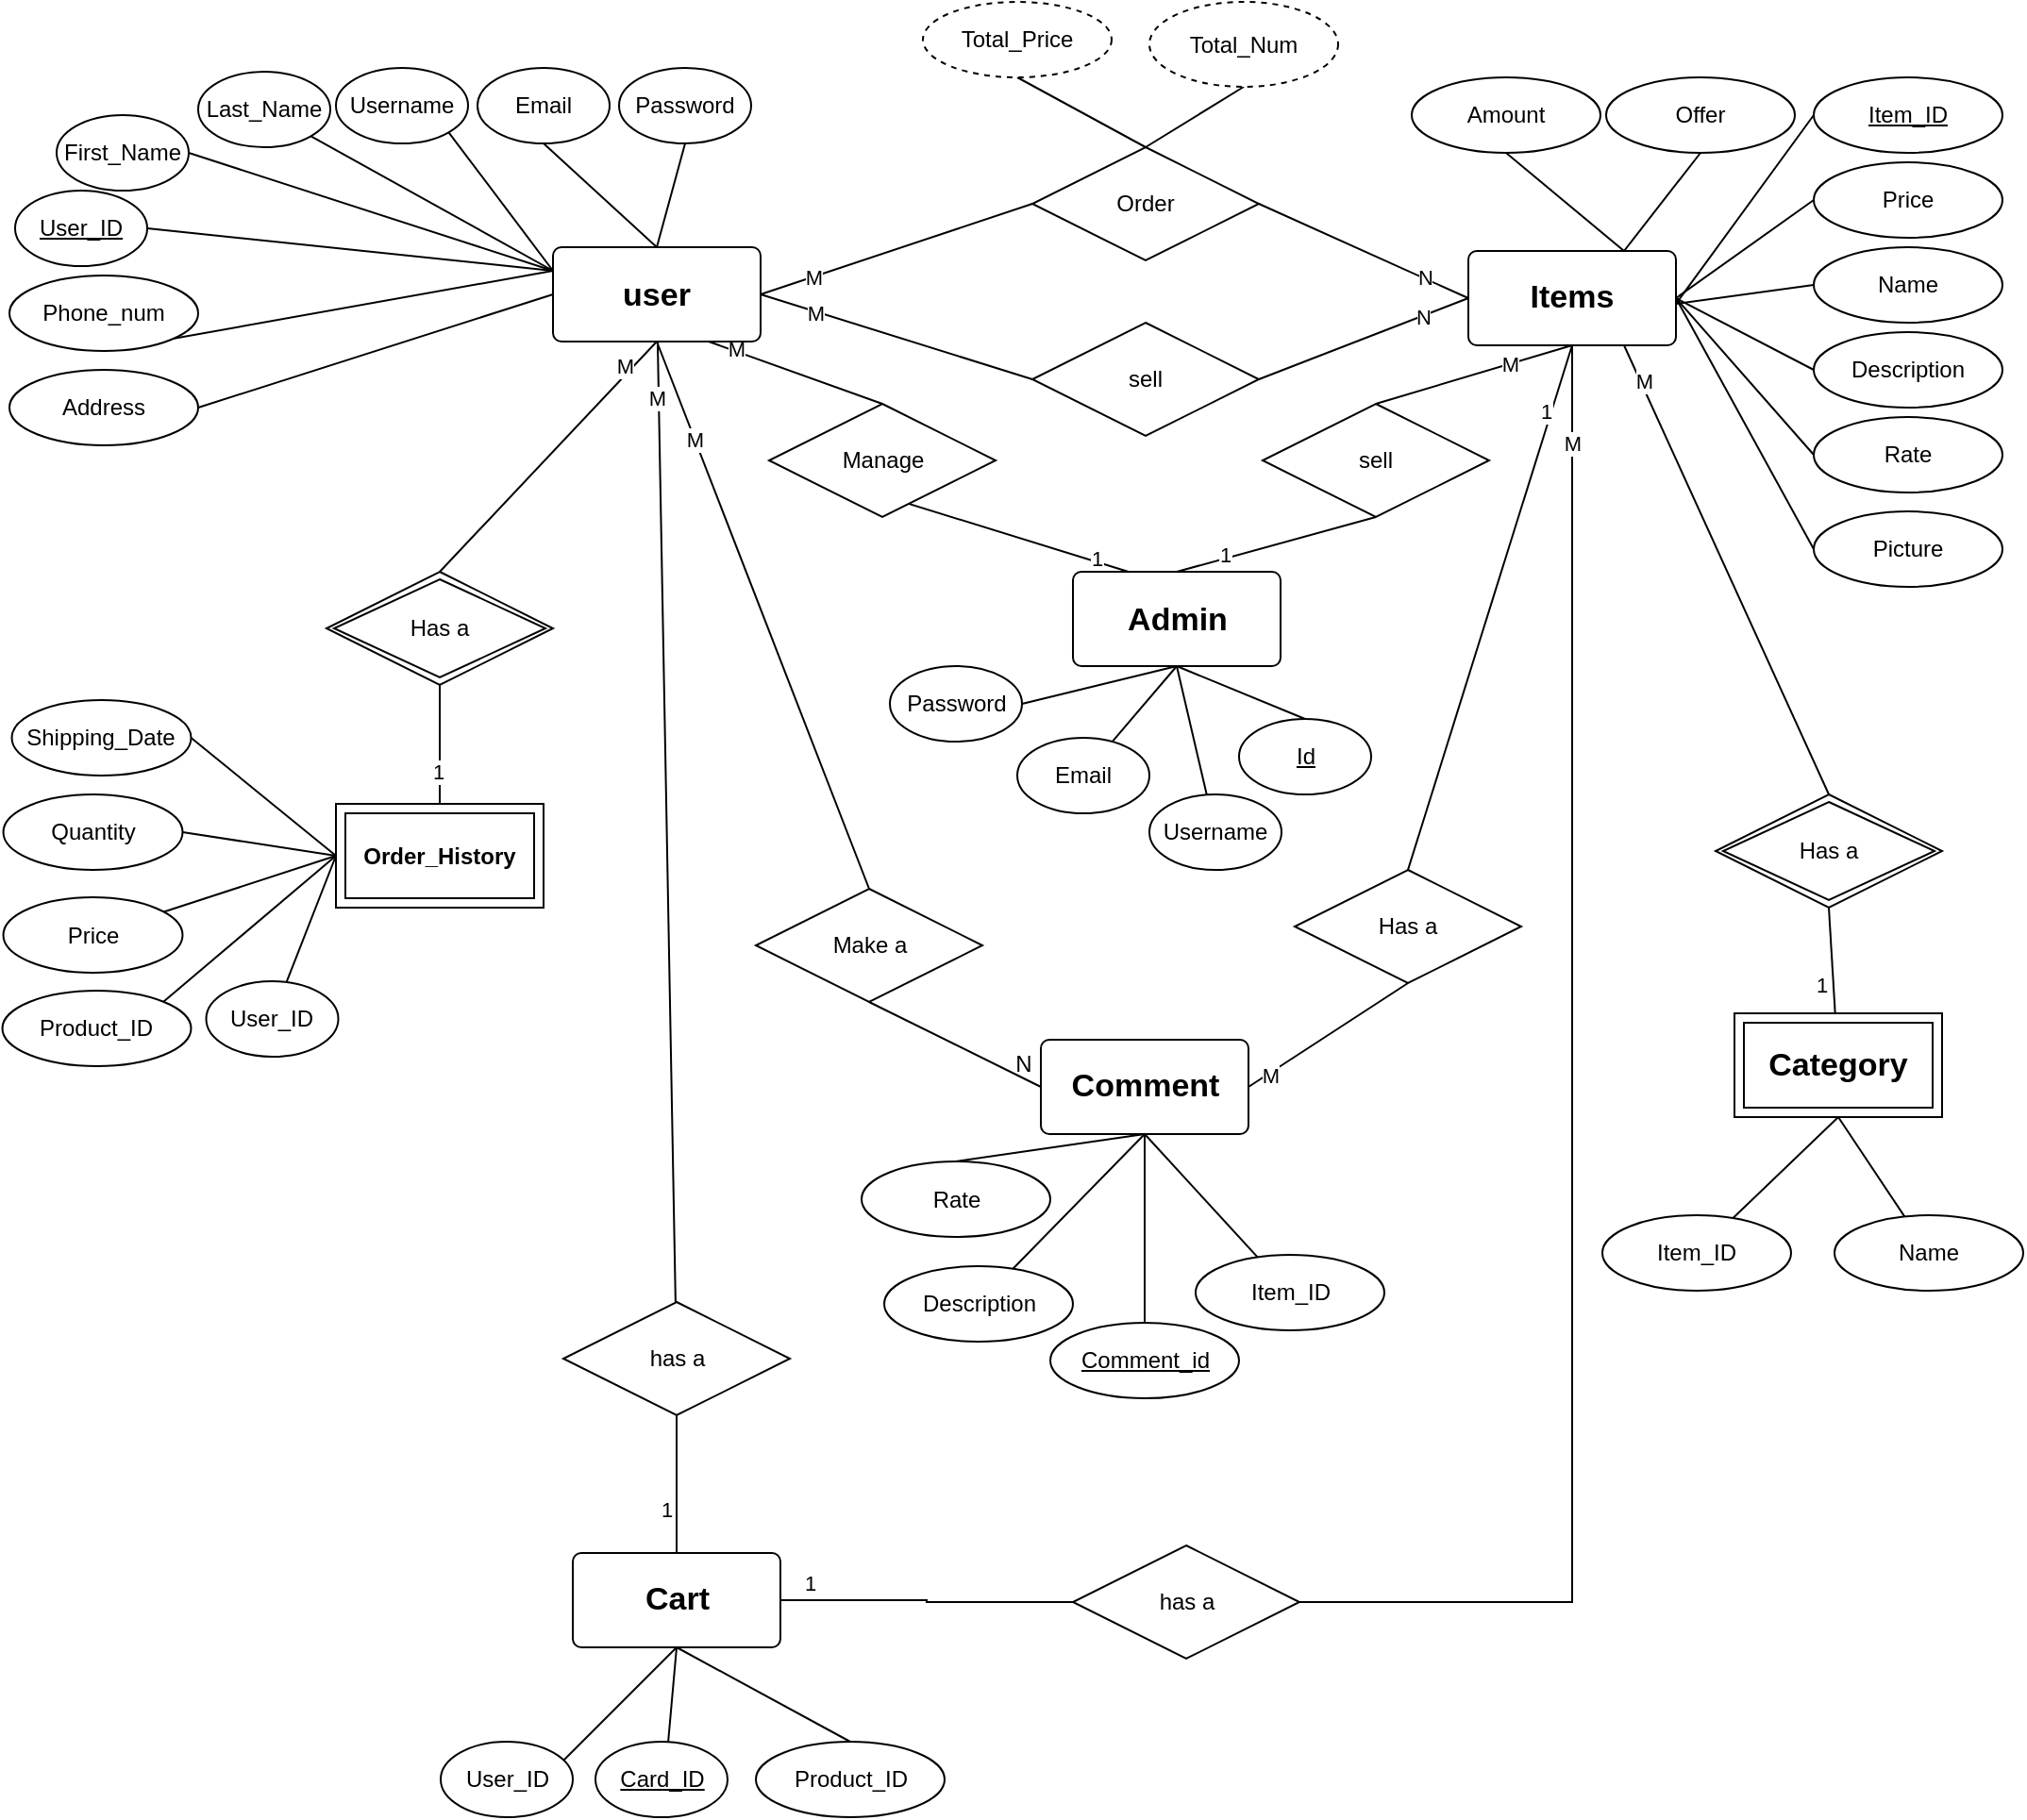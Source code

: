 <mxfile version="24.2.5" type="github">
  <diagram id="R2lEEEUBdFMjLlhIrx00" name="Page-1">
    <mxGraphModel dx="1591" dy="803" grid="1" gridSize="10" guides="1" tooltips="1" connect="1" arrows="1" fold="1" page="1" pageScale="1" pageWidth="1100" pageHeight="1100" math="0" shadow="0" extFonts="Permanent Marker^https://fonts.googleapis.com/css?family=Permanent+Marker">
      <root>
        <mxCell id="0" />
        <mxCell id="1" parent="0" />
        <mxCell id="x8ZEyGMmbt7tFjFz_5fG-46" value="Rate" style="ellipse;whiteSpace=wrap;html=1;align=center;" parent="1" vertex="1">
          <mxGeometry x="974" y="271" width="100" height="40" as="geometry" />
        </mxCell>
        <mxCell id="gXt64RuRlVnK6JQTjlX0-2" style="rounded=0;orthogonalLoop=1;jettySize=auto;html=1;exitX=0;exitY=0.5;exitDx=0;exitDy=0;entryX=1;entryY=0.5;entryDx=0;entryDy=0;endArrow=none;endFill=0;" parent="1" source="x8ZEyGMmbt7tFjFz_5fG-1" target="gXt64RuRlVnK6JQTjlX0-1" edge="1">
          <mxGeometry relative="1" as="geometry" />
        </mxCell>
        <mxCell id="gXt64RuRlVnK6JQTjlX0-3" style="rounded=0;orthogonalLoop=1;jettySize=auto;html=1;endArrow=none;endFill=0;" parent="1" source="x8ZEyGMmbt7tFjFz_5fG-1" target="haqXAU8X_8pByM_LPozM-32" edge="1">
          <mxGeometry relative="1" as="geometry" />
        </mxCell>
        <mxCell id="gXt64RuRlVnK6JQTjlX0-36" value="M" style="edgeLabel;html=1;align=center;verticalAlign=middle;resizable=0;points=[];" parent="gXt64RuRlVnK6JQTjlX0-3" vertex="1" connectable="0">
          <mxGeometry x="-0.894" relative="1" as="geometry">
            <mxPoint x="-1" y="3" as="offset" />
          </mxGeometry>
        </mxCell>
        <mxCell id="gXt64RuRlVnK6JQTjlX0-25" style="rounded=0;orthogonalLoop=1;jettySize=auto;html=1;exitX=0.5;exitY=1;exitDx=0;exitDy=0;entryX=0.5;entryY=0;entryDx=0;entryDy=0;endArrow=none;endFill=0;" parent="1" source="x8ZEyGMmbt7tFjFz_5fG-1" target="gXt64RuRlVnK6JQTjlX0-24" edge="1">
          <mxGeometry relative="1" as="geometry" />
        </mxCell>
        <mxCell id="gXt64RuRlVnK6JQTjlX0-33" value="M" style="edgeLabel;html=1;align=center;verticalAlign=middle;resizable=0;points=[];" parent="gXt64RuRlVnK6JQTjlX0-25" vertex="1" connectable="0">
          <mxGeometry x="-0.646" relative="1" as="geometry">
            <mxPoint as="offset" />
          </mxGeometry>
        </mxCell>
        <mxCell id="gXt64RuRlVnK6JQTjlX0-66" style="rounded=0;orthogonalLoop=1;jettySize=auto;html=1;exitX=0.5;exitY=1;exitDx=0;exitDy=0;endArrow=none;endFill=0;entryX=0.5;entryY=0;entryDx=0;entryDy=0;" parent="1" source="x8ZEyGMmbt7tFjFz_5fG-1" target="Ki7yifnEwKV7LB0Z3aAY-1" edge="1">
          <mxGeometry relative="1" as="geometry">
            <mxPoint x="250" y="330" as="targetPoint" />
          </mxGeometry>
        </mxCell>
        <mxCell id="gXt64RuRlVnK6JQTjlX0-68" value="M" style="edgeLabel;html=1;align=center;verticalAlign=middle;resizable=0;points=[];" parent="gXt64RuRlVnK6JQTjlX0-66" vertex="1" connectable="0">
          <mxGeometry x="-0.636" y="-1" relative="1" as="geometry">
            <mxPoint x="4" y="-9" as="offset" />
          </mxGeometry>
        </mxCell>
        <mxCell id="gXt64RuRlVnK6JQTjlX0-78" style="rounded=0;orthogonalLoop=1;jettySize=auto;html=1;exitX=0.75;exitY=1;exitDx=0;exitDy=0;entryX=0.5;entryY=0;entryDx=0;entryDy=0;endArrow=none;endFill=0;" parent="1" source="x8ZEyGMmbt7tFjFz_5fG-1" target="gXt64RuRlVnK6JQTjlX0-77" edge="1">
          <mxGeometry relative="1" as="geometry" />
        </mxCell>
        <mxCell id="gXt64RuRlVnK6JQTjlX0-90" value="M" style="edgeLabel;html=1;align=center;verticalAlign=middle;resizable=0;points=[];" parent="gXt64RuRlVnK6JQTjlX0-78" vertex="1" connectable="0">
          <mxGeometry x="-0.699" y="1" relative="1" as="geometry">
            <mxPoint as="offset" />
          </mxGeometry>
        </mxCell>
        <mxCell id="x8ZEyGMmbt7tFjFz_5fG-1" value="&lt;div style=&quot;font-size: 18px;&quot;&gt;&lt;font size=&quot;1&quot;&gt;&lt;b&gt;&lt;font style=&quot;font-size: 17px;&quot;&gt;user&lt;/font&gt;&lt;/b&gt;&lt;/font&gt;&lt;/div&gt;" style="rounded=1;arcSize=9;whiteSpace=wrap;html=1;align=center;" parent="1" vertex="1">
          <mxGeometry x="306" y="181" width="110" height="50" as="geometry" />
        </mxCell>
        <mxCell id="x8ZEyGMmbt7tFjFz_5fG-2" value="&lt;div&gt;First_Name&lt;/div&gt;" style="ellipse;whiteSpace=wrap;html=1;align=center;" parent="1" vertex="1">
          <mxGeometry x="43" y="111" width="70" height="40" as="geometry" />
        </mxCell>
        <mxCell id="x8ZEyGMmbt7tFjFz_5fG-13" style="edgeStyle=none;curved=1;rounded=0;orthogonalLoop=1;jettySize=auto;html=1;exitX=1;exitY=0.5;exitDx=0;exitDy=0;entryX=0;entryY=0.25;entryDx=0;entryDy=0;fontSize=12;startSize=8;endSize=8;endArrow=none;endFill=0;" parent="1" source="x8ZEyGMmbt7tFjFz_5fG-3" target="x8ZEyGMmbt7tFjFz_5fG-1" edge="1">
          <mxGeometry relative="1" as="geometry" />
        </mxCell>
        <mxCell id="x8ZEyGMmbt7tFjFz_5fG-3" value="&lt;div&gt;&lt;u&gt;User_ID&lt;/u&gt;&lt;/div&gt;" style="ellipse;whiteSpace=wrap;html=1;align=center;" parent="1" vertex="1">
          <mxGeometry x="21" y="151" width="70" height="40" as="geometry" />
        </mxCell>
        <mxCell id="x8ZEyGMmbt7tFjFz_5fG-16" style="edgeStyle=none;curved=1;rounded=0;orthogonalLoop=1;jettySize=auto;html=1;exitX=0.5;exitY=1;exitDx=0;exitDy=0;entryX=0;entryY=0.25;entryDx=0;entryDy=0;fontSize=12;startSize=8;endSize=8;endArrow=none;endFill=0;" parent="1" source="x8ZEyGMmbt7tFjFz_5fG-4" target="x8ZEyGMmbt7tFjFz_5fG-1" edge="1">
          <mxGeometry relative="1" as="geometry" />
        </mxCell>
        <mxCell id="x8ZEyGMmbt7tFjFz_5fG-4" value="&lt;div&gt;Phone_num&lt;/div&gt;" style="ellipse;whiteSpace=wrap;html=1;align=center;" parent="1" vertex="1">
          <mxGeometry x="18" y="196" width="100" height="40" as="geometry" />
        </mxCell>
        <mxCell id="x8ZEyGMmbt7tFjFz_5fG-11" style="edgeStyle=none;curved=1;rounded=0;orthogonalLoop=1;jettySize=auto;html=1;exitX=1;exitY=1;exitDx=0;exitDy=0;entryX=0;entryY=0.25;entryDx=0;entryDy=0;fontSize=12;startSize=8;endSize=8;endArrow=none;endFill=0;" parent="1" source="x8ZEyGMmbt7tFjFz_5fG-5" target="x8ZEyGMmbt7tFjFz_5fG-1" edge="1">
          <mxGeometry relative="1" as="geometry" />
        </mxCell>
        <mxCell id="x8ZEyGMmbt7tFjFz_5fG-5" value="&lt;div&gt;Last_Name&lt;/div&gt;" style="ellipse;whiteSpace=wrap;html=1;align=center;" parent="1" vertex="1">
          <mxGeometry x="118" y="88" width="70" height="40" as="geometry" />
        </mxCell>
        <mxCell id="x8ZEyGMmbt7tFjFz_5fG-12" style="edgeStyle=none;curved=1;rounded=0;orthogonalLoop=1;jettySize=auto;html=1;exitX=1;exitY=1;exitDx=0;exitDy=0;entryX=0;entryY=0.25;entryDx=0;entryDy=0;fontSize=12;startSize=8;endSize=8;endArrow=none;endFill=0;" parent="1" source="x8ZEyGMmbt7tFjFz_5fG-6" target="x8ZEyGMmbt7tFjFz_5fG-1" edge="1">
          <mxGeometry relative="1" as="geometry" />
        </mxCell>
        <mxCell id="x8ZEyGMmbt7tFjFz_5fG-6" value="&lt;div&gt;Username&lt;/div&gt;" style="ellipse;whiteSpace=wrap;html=1;align=center;" parent="1" vertex="1">
          <mxGeometry x="191" y="86" width="70" height="40" as="geometry" />
        </mxCell>
        <mxCell id="x8ZEyGMmbt7tFjFz_5fG-15" style="edgeStyle=none;curved=1;rounded=0;orthogonalLoop=1;jettySize=auto;html=1;exitX=0.5;exitY=1;exitDx=0;exitDy=0;entryX=0.5;entryY=0;entryDx=0;entryDy=0;fontSize=12;startSize=8;endSize=8;endArrow=none;endFill=0;" parent="1" source="x8ZEyGMmbt7tFjFz_5fG-7" target="x8ZEyGMmbt7tFjFz_5fG-1" edge="1">
          <mxGeometry relative="1" as="geometry" />
        </mxCell>
        <mxCell id="x8ZEyGMmbt7tFjFz_5fG-7" value="Password" style="ellipse;whiteSpace=wrap;html=1;align=center;" parent="1" vertex="1">
          <mxGeometry x="341" y="86" width="70" height="40" as="geometry" />
        </mxCell>
        <mxCell id="x8ZEyGMmbt7tFjFz_5fG-14" style="edgeStyle=none;curved=1;rounded=0;orthogonalLoop=1;jettySize=auto;html=1;exitX=0.5;exitY=1;exitDx=0;exitDy=0;entryX=0.5;entryY=0;entryDx=0;entryDy=0;fontSize=12;startSize=8;endSize=8;endArrow=none;endFill=0;" parent="1" source="x8ZEyGMmbt7tFjFz_5fG-8" target="x8ZEyGMmbt7tFjFz_5fG-1" edge="1">
          <mxGeometry relative="1" as="geometry" />
        </mxCell>
        <mxCell id="x8ZEyGMmbt7tFjFz_5fG-8" value="&lt;div&gt;Email&lt;/div&gt;" style="ellipse;whiteSpace=wrap;html=1;align=center;" parent="1" vertex="1">
          <mxGeometry x="266" y="86" width="70" height="40" as="geometry" />
        </mxCell>
        <mxCell id="x8ZEyGMmbt7tFjFz_5fG-10" style="edgeStyle=none;curved=1;rounded=0;orthogonalLoop=1;jettySize=auto;html=1;exitX=1;exitY=0.5;exitDx=0;exitDy=0;entryX=0;entryY=0.25;entryDx=0;entryDy=0;fontSize=12;startSize=8;endSize=8;endArrow=none;endFill=0;" parent="1" source="x8ZEyGMmbt7tFjFz_5fG-2" target="x8ZEyGMmbt7tFjFz_5fG-1" edge="1">
          <mxGeometry relative="1" as="geometry" />
        </mxCell>
        <mxCell id="gXt64RuRlVnK6JQTjlX0-27" style="rounded=0;orthogonalLoop=1;jettySize=auto;html=1;exitX=0.5;exitY=1;exitDx=0;exitDy=0;entryX=0.5;entryY=0;entryDx=0;entryDy=0;endArrow=none;endFill=0;" parent="1" source="x8ZEyGMmbt7tFjFz_5fG-19" target="gXt64RuRlVnK6JQTjlX0-23" edge="1">
          <mxGeometry relative="1" as="geometry" />
        </mxCell>
        <mxCell id="gXt64RuRlVnK6JQTjlX0-32" value="1" style="edgeLabel;html=1;align=center;verticalAlign=middle;resizable=0;points=[];" parent="gXt64RuRlVnK6JQTjlX0-27" vertex="1" connectable="0">
          <mxGeometry x="-0.791" y="1" relative="1" as="geometry">
            <mxPoint x="-6" y="5" as="offset" />
          </mxGeometry>
        </mxCell>
        <mxCell id="gXt64RuRlVnK6JQTjlX0-55" style="edgeStyle=orthogonalEdgeStyle;rounded=0;orthogonalLoop=1;jettySize=auto;html=1;exitX=0.5;exitY=1;exitDx=0;exitDy=0;entryX=1;entryY=0.5;entryDx=0;entryDy=0;endArrow=none;endFill=0;" parent="1" source="x8ZEyGMmbt7tFjFz_5fG-19" edge="1">
          <mxGeometry relative="1" as="geometry">
            <mxPoint x="812" y="233" as="sourcePoint" />
            <mxPoint x="686.5" y="899.0" as="targetPoint" />
            <Array as="points">
              <mxPoint x="846" y="899" />
            </Array>
          </mxGeometry>
        </mxCell>
        <mxCell id="gXt64RuRlVnK6JQTjlX0-57" value="M" style="edgeLabel;html=1;align=center;verticalAlign=middle;resizable=0;points=[];" parent="gXt64RuRlVnK6JQTjlX0-55" vertex="1" connectable="0">
          <mxGeometry x="-0.783" relative="1" as="geometry">
            <mxPoint y="-38" as="offset" />
          </mxGeometry>
        </mxCell>
        <mxCell id="gXt64RuRlVnK6JQTjlX0-99" style="rounded=0;orthogonalLoop=1;jettySize=auto;html=1;exitX=0.5;exitY=1;exitDx=0;exitDy=0;entryX=0.5;entryY=0;entryDx=0;entryDy=0;endArrow=none;endFill=0;" parent="1" source="x8ZEyGMmbt7tFjFz_5fG-19" target="gXt64RuRlVnK6JQTjlX0-98" edge="1">
          <mxGeometry relative="1" as="geometry" />
        </mxCell>
        <mxCell id="gXt64RuRlVnK6JQTjlX0-101" value="M" style="edgeLabel;html=1;align=center;verticalAlign=middle;resizable=0;points=[];" parent="gXt64RuRlVnK6JQTjlX0-99" vertex="1" connectable="0">
          <mxGeometry x="-0.662" y="-1" relative="1" as="geometry">
            <mxPoint x="-15" y="5" as="offset" />
          </mxGeometry>
        </mxCell>
        <mxCell id="gXt64RuRlVnK6JQTjlX0-104" style="rounded=0;orthogonalLoop=1;jettySize=auto;html=1;exitX=0.75;exitY=1;exitDx=0;exitDy=0;endArrow=none;endFill=0;entryX=0.5;entryY=0;entryDx=0;entryDy=0;" parent="1" source="x8ZEyGMmbt7tFjFz_5fG-19" target="gXt64RuRlVnK6JQTjlX0-59" edge="1">
          <mxGeometry relative="1" as="geometry" />
        </mxCell>
        <mxCell id="gXt64RuRlVnK6JQTjlX0-107" value="M" style="edgeLabel;html=1;align=center;verticalAlign=middle;resizable=0;points=[];" parent="gXt64RuRlVnK6JQTjlX0-104" vertex="1" connectable="0">
          <mxGeometry x="-0.839" y="-2" relative="1" as="geometry">
            <mxPoint x="3" y="-1" as="offset" />
          </mxGeometry>
        </mxCell>
        <mxCell id="x8ZEyGMmbt7tFjFz_5fG-19" value="&lt;font style=&quot;font-size: 17px;&quot;&gt;&lt;b&gt;Items&lt;/b&gt;&lt;/font&gt;" style="rounded=1;arcSize=9;whiteSpace=wrap;html=1;align=center;" parent="1" vertex="1">
          <mxGeometry x="791" y="183" width="110" height="50" as="geometry" />
        </mxCell>
        <mxCell id="x8ZEyGMmbt7tFjFz_5fG-20" value="&lt;div&gt;&lt;font style=&quot;font-size: 17px;&quot;&gt;&lt;b&gt;Cart&lt;/b&gt;&lt;/font&gt;&lt;/div&gt;" style="rounded=1;arcSize=9;whiteSpace=wrap;html=1;align=center;" parent="1" vertex="1">
          <mxGeometry x="316.5" y="873" width="110" height="50" as="geometry" />
        </mxCell>
        <mxCell id="x8ZEyGMmbt7tFjFz_5fG-28" style="edgeStyle=none;curved=1;rounded=0;orthogonalLoop=1;jettySize=auto;html=1;exitX=0.5;exitY=1;exitDx=0;exitDy=0;entryX=0.5;entryY=1;entryDx=0;entryDy=0;fontSize=12;startSize=8;endSize=8;endArrow=none;endFill=0;" parent="1" source="x8ZEyGMmbt7tFjFz_5fG-21" target="x8ZEyGMmbt7tFjFz_5fG-20" edge="1">
          <mxGeometry relative="1" as="geometry" />
        </mxCell>
        <mxCell id="x8ZEyGMmbt7tFjFz_5fG-21" value="&lt;div&gt;User_ID&lt;/div&gt;" style="ellipse;whiteSpace=wrap;html=1;align=center;" parent="1" vertex="1">
          <mxGeometry x="246.5" y="973" width="70" height="40" as="geometry" />
        </mxCell>
        <mxCell id="x8ZEyGMmbt7tFjFz_5fG-29" style="edgeStyle=none;curved=1;rounded=0;orthogonalLoop=1;jettySize=auto;html=1;exitX=0.5;exitY=1;exitDx=0;exitDy=0;entryX=0.5;entryY=1;entryDx=0;entryDy=0;fontSize=12;startSize=8;endSize=8;endArrow=none;endFill=0;" parent="1" source="x8ZEyGMmbt7tFjFz_5fG-22" target="x8ZEyGMmbt7tFjFz_5fG-20" edge="1">
          <mxGeometry relative="1" as="geometry" />
        </mxCell>
        <mxCell id="x8ZEyGMmbt7tFjFz_5fG-22" value="&lt;div&gt;&lt;u&gt;Card_ID&lt;/u&gt;&lt;/div&gt;" style="ellipse;whiteSpace=wrap;html=1;align=center;" parent="1" vertex="1">
          <mxGeometry x="328.5" y="973" width="70" height="40" as="geometry" />
        </mxCell>
        <mxCell id="x8ZEyGMmbt7tFjFz_5fG-30" style="edgeStyle=none;curved=1;rounded=0;orthogonalLoop=1;jettySize=auto;html=1;exitX=0.5;exitY=0;exitDx=0;exitDy=0;entryX=0.5;entryY=1;entryDx=0;entryDy=0;fontSize=12;startSize=8;endSize=8;endArrow=none;endFill=0;" parent="1" source="x8ZEyGMmbt7tFjFz_5fG-27" target="x8ZEyGMmbt7tFjFz_5fG-20" edge="1">
          <mxGeometry relative="1" as="geometry" />
        </mxCell>
        <mxCell id="x8ZEyGMmbt7tFjFz_5fG-27" value="&lt;div&gt;Product_ID&lt;/div&gt;" style="ellipse;whiteSpace=wrap;html=1;align=center;" parent="1" vertex="1">
          <mxGeometry x="413.5" y="973" width="100" height="40" as="geometry" />
        </mxCell>
        <mxCell id="9xolPM95A9rNDPjECbFm-1" value="" style="rounded=0;orthogonalLoop=1;jettySize=auto;html=1;endArrow=none;endFill=0;exitX=0.5;exitY=1;exitDx=0;exitDy=0;" parent="1" source="x8ZEyGMmbt7tFjFz_5fG-31" target="haqXAU8X_8pByM_LPozM-2" edge="1">
          <mxGeometry relative="1" as="geometry" />
        </mxCell>
        <mxCell id="gXt64RuRlVnK6JQTjlX0-62" style="rounded=0;orthogonalLoop=1;jettySize=auto;html=1;exitX=0.5;exitY=1;exitDx=0;exitDy=0;endArrow=none;endFill=0;" parent="1" source="x8ZEyGMmbt7tFjFz_5fG-31" target="gXt64RuRlVnK6JQTjlX0-61" edge="1">
          <mxGeometry relative="1" as="geometry" />
        </mxCell>
        <mxCell id="x8ZEyGMmbt7tFjFz_5fG-31" value="&lt;font style=&quot;font-size: 17px;&quot;&gt;&lt;b&gt;Category&lt;/b&gt;&lt;/font&gt;" style="shape=ext;margin=3;double=1;whiteSpace=wrap;html=1;align=center;" parent="1" vertex="1">
          <mxGeometry x="932" y="587" width="110" height="55" as="geometry" />
        </mxCell>
        <mxCell id="x8ZEyGMmbt7tFjFz_5fG-32" value="&lt;div&gt;&lt;u&gt;Item_ID&lt;/u&gt;&lt;/div&gt;" style="ellipse;whiteSpace=wrap;html=1;align=center;" parent="1" vertex="1">
          <mxGeometry x="974" y="91" width="100" height="40" as="geometry" />
        </mxCell>
        <mxCell id="x8ZEyGMmbt7tFjFz_5fG-33" value="&lt;div&gt;Price&lt;/div&gt;" style="ellipse;whiteSpace=wrap;html=1;align=center;" parent="1" vertex="1">
          <mxGeometry x="974" y="136" width="100" height="40" as="geometry" />
        </mxCell>
        <mxCell id="x8ZEyGMmbt7tFjFz_5fG-40" style="rounded=0;orthogonalLoop=1;jettySize=auto;html=1;exitX=0.5;exitY=1;exitDx=0;exitDy=0;entryX=0.75;entryY=0;entryDx=0;entryDy=0;endArrow=none;endFill=0;" parent="1" source="x8ZEyGMmbt7tFjFz_5fG-36" target="x8ZEyGMmbt7tFjFz_5fG-19" edge="1">
          <mxGeometry relative="1" as="geometry" />
        </mxCell>
        <mxCell id="x8ZEyGMmbt7tFjFz_5fG-36" value="&lt;div&gt;Amount&lt;/div&gt;" style="ellipse;whiteSpace=wrap;html=1;align=center;" parent="1" vertex="1">
          <mxGeometry x="761" y="91" width="100" height="40" as="geometry" />
        </mxCell>
        <mxCell id="x8ZEyGMmbt7tFjFz_5fG-38" style="rounded=0;orthogonalLoop=1;jettySize=auto;html=1;exitX=0.5;exitY=1;exitDx=0;exitDy=0;entryX=0.75;entryY=0;entryDx=0;entryDy=0;endArrow=none;endFill=0;" parent="1" source="x8ZEyGMmbt7tFjFz_5fG-37" target="x8ZEyGMmbt7tFjFz_5fG-19" edge="1">
          <mxGeometry relative="1" as="geometry" />
        </mxCell>
        <mxCell id="x8ZEyGMmbt7tFjFz_5fG-37" value="Offer" style="ellipse;whiteSpace=wrap;html=1;align=center;" parent="1" vertex="1">
          <mxGeometry x="864" y="91" width="100" height="40" as="geometry" />
        </mxCell>
        <mxCell id="x8ZEyGMmbt7tFjFz_5fG-41" style="rounded=0;orthogonalLoop=1;jettySize=auto;html=1;exitX=0;exitY=0.5;exitDx=0;exitDy=0;entryX=1;entryY=0.5;entryDx=0;entryDy=0;endArrow=none;endFill=0;" parent="1" source="x8ZEyGMmbt7tFjFz_5fG-47" target="x8ZEyGMmbt7tFjFz_5fG-19" edge="1">
          <mxGeometry relative="1" as="geometry">
            <mxPoint x="1009.355" y="265.142" as="sourcePoint" />
            <mxPoint x="1064" y="283.5" as="targetPoint" />
          </mxGeometry>
        </mxCell>
        <mxCell id="x8ZEyGMmbt7tFjFz_5fG-42" style="rounded=0;orthogonalLoop=1;jettySize=auto;html=1;endArrow=none;endFill=0;exitX=0;exitY=0.5;exitDx=0;exitDy=0;" parent="1" source="x8ZEyGMmbt7tFjFz_5fG-32" edge="1">
          <mxGeometry relative="1" as="geometry">
            <mxPoint x="932.5" y="311" as="sourcePoint" />
            <mxPoint x="901" y="211" as="targetPoint" />
          </mxGeometry>
        </mxCell>
        <mxCell id="x8ZEyGMmbt7tFjFz_5fG-43" value="Name" style="ellipse;whiteSpace=wrap;html=1;align=center;" parent="1" vertex="1">
          <mxGeometry x="974" y="181" width="100" height="40" as="geometry" />
        </mxCell>
        <mxCell id="x8ZEyGMmbt7tFjFz_5fG-45" style="rounded=0;orthogonalLoop=1;jettySize=auto;html=1;exitX=0;exitY=0.5;exitDx=0;exitDy=0;endArrow=none;endFill=0;" parent="1" source="x8ZEyGMmbt7tFjFz_5fG-43" edge="1">
          <mxGeometry relative="1" as="geometry">
            <mxPoint x="1034" y="361" as="sourcePoint" />
            <mxPoint x="901" y="211" as="targetPoint" />
          </mxGeometry>
        </mxCell>
        <mxCell id="x8ZEyGMmbt7tFjFz_5fG-47" value="&lt;div&gt;Description&lt;/div&gt;" style="ellipse;whiteSpace=wrap;html=1;align=center;" parent="1" vertex="1">
          <mxGeometry x="974" y="226" width="100" height="40" as="geometry" />
        </mxCell>
        <mxCell id="x8ZEyGMmbt7tFjFz_5fG-50" style="rounded=0;orthogonalLoop=1;jettySize=auto;html=1;entryX=1;entryY=0.5;entryDx=0;entryDy=0;endArrow=none;endFill=0;exitX=0;exitY=0.5;exitDx=0;exitDy=0;" parent="1" source="x8ZEyGMmbt7tFjFz_5fG-33" target="x8ZEyGMmbt7tFjFz_5fG-19" edge="1">
          <mxGeometry relative="1" as="geometry">
            <mxPoint x="1074" y="413.5" as="sourcePoint" />
            <mxPoint x="1091.5" y="321" as="targetPoint" />
          </mxGeometry>
        </mxCell>
        <mxCell id="x8ZEyGMmbt7tFjFz_5fG-51" style="rounded=0;orthogonalLoop=1;jettySize=auto;html=1;exitX=0;exitY=0.5;exitDx=0;exitDy=0;entryX=1;entryY=0.5;entryDx=0;entryDy=0;endArrow=none;endFill=0;" parent="1" source="x8ZEyGMmbt7tFjFz_5fG-46" target="x8ZEyGMmbt7tFjFz_5fG-19" edge="1">
          <mxGeometry relative="1" as="geometry">
            <mxPoint x="1034" y="374" as="sourcePoint" />
            <mxPoint x="1064" y="321" as="targetPoint" />
          </mxGeometry>
        </mxCell>
        <mxCell id="haqXAU8X_8pByM_LPozM-2" value="Name" style="ellipse;whiteSpace=wrap;html=1;align=center;" parent="1" vertex="1">
          <mxGeometry x="985" y="694" width="100" height="40" as="geometry" />
        </mxCell>
        <mxCell id="haqXAU8X_8pByM_LPozM-5" style="rounded=0;orthogonalLoop=1;jettySize=auto;html=1;endArrow=none;endFill=0;entryX=0;entryY=0.5;entryDx=0;entryDy=0;exitX=1;exitY=0.5;exitDx=0;exitDy=0;" parent="1" source="haqXAU8X_8pByM_LPozM-15" target="x8ZEyGMmbt7tFjFz_5fG-19" edge="1">
          <mxGeometry relative="1" as="geometry">
            <mxPoint x="657" y="160" as="sourcePoint" />
          </mxGeometry>
        </mxCell>
        <mxCell id="haqXAU8X_8pByM_LPozM-20" value="N" style="edgeLabel;html=1;align=center;verticalAlign=middle;resizable=0;points=[];" parent="haqXAU8X_8pByM_LPozM-5" vertex="1" connectable="0">
          <mxGeometry x="0.698" y="2" relative="1" as="geometry">
            <mxPoint x="-7" y="-2" as="offset" />
          </mxGeometry>
        </mxCell>
        <mxCell id="haqXAU8X_8pByM_LPozM-6" style="rounded=0;orthogonalLoop=1;jettySize=auto;html=1;entryX=1;entryY=0.5;entryDx=0;entryDy=0;endArrow=none;endFill=0;exitX=0;exitY=0.5;exitDx=0;exitDy=0;" parent="1" source="haqXAU8X_8pByM_LPozM-15" target="x8ZEyGMmbt7tFjFz_5fG-1" edge="1">
          <mxGeometry relative="1" as="geometry">
            <mxPoint x="472" y="186" as="sourcePoint" />
          </mxGeometry>
        </mxCell>
        <mxCell id="haqXAU8X_8pByM_LPozM-22" value="M" style="edgeLabel;html=1;align=center;verticalAlign=middle;resizable=0;points=[];" parent="haqXAU8X_8pByM_LPozM-6" vertex="1" connectable="0">
          <mxGeometry x="0.622" relative="1" as="geometry">
            <mxPoint as="offset" />
          </mxGeometry>
        </mxCell>
        <mxCell id="haqXAU8X_8pByM_LPozM-12" style="edgeStyle=none;rounded=0;orthogonalLoop=1;jettySize=auto;html=1;entryX=0;entryY=0.5;entryDx=0;entryDy=0;endArrow=none;endFill=0;exitX=1;exitY=0.5;exitDx=0;exitDy=0;" parent="1" source="haqXAU8X_8pByM_LPozM-17" target="x8ZEyGMmbt7tFjFz_5fG-19" edge="1">
          <mxGeometry relative="1" as="geometry">
            <mxPoint x="657" y="255" as="sourcePoint" />
          </mxGeometry>
        </mxCell>
        <mxCell id="haqXAU8X_8pByM_LPozM-23" value="N" style="edgeLabel;html=1;align=center;verticalAlign=middle;resizable=0;points=[];" parent="haqXAU8X_8pByM_LPozM-12" vertex="1" connectable="0">
          <mxGeometry x="0.558" relative="1" as="geometry">
            <mxPoint as="offset" />
          </mxGeometry>
        </mxCell>
        <mxCell id="haqXAU8X_8pByM_LPozM-13" style="edgeStyle=none;rounded=0;orthogonalLoop=1;jettySize=auto;html=1;entryX=1;entryY=0.5;entryDx=0;entryDy=0;endArrow=none;endFill=0;exitX=0;exitY=0.5;exitDx=0;exitDy=0;" parent="1" source="haqXAU8X_8pByM_LPozM-17" target="x8ZEyGMmbt7tFjFz_5fG-1" edge="1">
          <mxGeometry relative="1" as="geometry">
            <mxPoint x="577" y="255" as="sourcePoint" />
          </mxGeometry>
        </mxCell>
        <mxCell id="haqXAU8X_8pByM_LPozM-24" value="M" style="edgeLabel;html=1;align=center;verticalAlign=middle;resizable=0;points=[];" parent="haqXAU8X_8pByM_LPozM-13" vertex="1" connectable="0">
          <mxGeometry x="0.61" y="-3" relative="1" as="geometry">
            <mxPoint y="4" as="offset" />
          </mxGeometry>
        </mxCell>
        <mxCell id="haqXAU8X_8pByM_LPozM-11" style="edgeStyle=none;rounded=0;orthogonalLoop=1;jettySize=auto;html=1;exitX=0;exitY=0.5;exitDx=0;exitDy=0;entryX=1;entryY=0.5;entryDx=0;entryDy=0;endArrow=none;endFill=0;" parent="1" source="haqXAU8X_8pByM_LPozM-10" target="x8ZEyGMmbt7tFjFz_5fG-19" edge="1">
          <mxGeometry relative="1" as="geometry" />
        </mxCell>
        <mxCell id="haqXAU8X_8pByM_LPozM-10" value="Picture" style="ellipse;whiteSpace=wrap;html=1;align=center;" parent="1" vertex="1">
          <mxGeometry x="974" y="321" width="100" height="40" as="geometry" />
        </mxCell>
        <mxCell id="haqXAU8X_8pByM_LPozM-15" value="Order" style="shape=rhombus;perimeter=rhombusPerimeter;whiteSpace=wrap;html=1;align=center;" parent="1" vertex="1">
          <mxGeometry x="560" y="128" width="120" height="60" as="geometry" />
        </mxCell>
        <mxCell id="haqXAU8X_8pByM_LPozM-17" value="sell" style="shape=rhombus;perimeter=rhombusPerimeter;whiteSpace=wrap;html=1;align=center;" parent="1" vertex="1">
          <mxGeometry x="560" y="221" width="120" height="60" as="geometry" />
        </mxCell>
        <mxCell id="haqXAU8X_8pByM_LPozM-28" style="edgeStyle=none;rounded=0;orthogonalLoop=1;jettySize=auto;html=1;exitX=0.5;exitY=1;exitDx=0;exitDy=0;entryX=0.5;entryY=0;entryDx=0;entryDy=0;endArrow=none;endFill=0;" parent="1" source="haqXAU8X_8pByM_LPozM-26" target="haqXAU8X_8pByM_LPozM-15" edge="1">
          <mxGeometry relative="1" as="geometry" />
        </mxCell>
        <mxCell id="haqXAU8X_8pByM_LPozM-26" value="Total_Num" style="ellipse;whiteSpace=wrap;html=1;align=center;dashed=1;" parent="1" vertex="1">
          <mxGeometry x="622" y="51" width="100" height="45" as="geometry" />
        </mxCell>
        <mxCell id="haqXAU8X_8pByM_LPozM-29" style="edgeStyle=none;rounded=0;orthogonalLoop=1;jettySize=auto;html=1;exitX=0.5;exitY=1;exitDx=0;exitDy=0;entryX=0.5;entryY=0;entryDx=0;entryDy=0;endArrow=none;endFill=0;" parent="1" source="haqXAU8X_8pByM_LPozM-27" target="haqXAU8X_8pByM_LPozM-15" edge="1">
          <mxGeometry relative="1" as="geometry" />
        </mxCell>
        <mxCell id="haqXAU8X_8pByM_LPozM-27" value="Total_Price" style="ellipse;whiteSpace=wrap;html=1;align=center;dashed=1;" parent="1" vertex="1">
          <mxGeometry x="502" y="51" width="100" height="40" as="geometry" />
        </mxCell>
        <mxCell id="gXt64RuRlVnK6JQTjlX0-4" style="rounded=0;orthogonalLoop=1;jettySize=auto;html=1;exitX=0.5;exitY=1;exitDx=0;exitDy=0;endArrow=none;endFill=0;" parent="1" source="haqXAU8X_8pByM_LPozM-32" target="x8ZEyGMmbt7tFjFz_5fG-20" edge="1">
          <mxGeometry relative="1" as="geometry" />
        </mxCell>
        <mxCell id="gXt64RuRlVnK6JQTjlX0-37" value="1" style="edgeLabel;html=1;align=center;verticalAlign=middle;resizable=0;points=[];" parent="gXt64RuRlVnK6JQTjlX0-4" vertex="1" connectable="0">
          <mxGeometry x="0.426" relative="1" as="geometry">
            <mxPoint x="-6" y="-2" as="offset" />
          </mxGeometry>
        </mxCell>
        <mxCell id="haqXAU8X_8pByM_LPozM-32" value="has a" style="shape=rhombus;perimeter=rhombusPerimeter;whiteSpace=wrap;html=1;align=center;" parent="1" vertex="1">
          <mxGeometry x="311.5" y="740" width="120" height="60" as="geometry" />
        </mxCell>
        <mxCell id="gXt64RuRlVnK6JQTjlX0-56" style="edgeStyle=orthogonalEdgeStyle;rounded=0;orthogonalLoop=1;jettySize=auto;html=1;exitX=0;exitY=0.5;exitDx=0;exitDy=0;entryX=1;entryY=0.5;entryDx=0;entryDy=0;endArrow=none;endFill=0;" parent="1" source="haqXAU8X_8pByM_LPozM-33" target="x8ZEyGMmbt7tFjFz_5fG-20" edge="1">
          <mxGeometry relative="1" as="geometry" />
        </mxCell>
        <mxCell id="gXt64RuRlVnK6JQTjlX0-58" value="1" style="edgeLabel;html=1;align=center;verticalAlign=middle;resizable=0;points=[];" parent="gXt64RuRlVnK6JQTjlX0-56" vertex="1" connectable="0">
          <mxGeometry x="0.755" relative="1" as="geometry">
            <mxPoint x="-4" y="-9" as="offset" />
          </mxGeometry>
        </mxCell>
        <mxCell id="haqXAU8X_8pByM_LPozM-33" value="has a" style="shape=rhombus;perimeter=rhombusPerimeter;whiteSpace=wrap;html=1;align=center;" parent="1" vertex="1">
          <mxGeometry x="581.5" y="869" width="120" height="60" as="geometry" />
        </mxCell>
        <mxCell id="gXt64RuRlVnK6JQTjlX0-1" value="Address" style="ellipse;whiteSpace=wrap;html=1;align=center;" parent="1" vertex="1">
          <mxGeometry x="18" y="246" width="100" height="40" as="geometry" />
        </mxCell>
        <mxCell id="gXt64RuRlVnK6JQTjlX0-9" style="rounded=0;orthogonalLoop=1;jettySize=auto;html=1;exitX=0;exitY=0.5;exitDx=0;exitDy=0;entryX=1;entryY=0;entryDx=0;entryDy=0;endArrow=none;endFill=0;" parent="1" source="Ki7yifnEwKV7LB0Z3aAY-3" target="gXt64RuRlVnK6JQTjlX0-8" edge="1">
          <mxGeometry relative="1" as="geometry">
            <mxPoint x="192.25" y="506.0" as="sourcePoint" />
          </mxGeometry>
        </mxCell>
        <mxCell id="gXt64RuRlVnK6JQTjlX0-13" style="rounded=0;orthogonalLoop=1;jettySize=auto;html=1;exitX=0;exitY=0.5;exitDx=0;exitDy=0;endArrow=none;endFill=0;" parent="1" source="Ki7yifnEwKV7LB0Z3aAY-3" target="gXt64RuRlVnK6JQTjlX0-12" edge="1">
          <mxGeometry relative="1" as="geometry">
            <mxPoint x="192.25" y="506.0" as="sourcePoint" />
          </mxGeometry>
        </mxCell>
        <mxCell id="gXt64RuRlVnK6JQTjlX0-17" style="rounded=0;orthogonalLoop=1;jettySize=auto;html=1;endArrow=none;endFill=0;exitX=0;exitY=0.5;exitDx=0;exitDy=0;" parent="1" source="Ki7yifnEwKV7LB0Z3aAY-3" target="gXt64RuRlVnK6JQTjlX0-16" edge="1">
          <mxGeometry relative="1" as="geometry">
            <mxPoint x="192.679" y="507.35" as="sourcePoint" />
          </mxGeometry>
        </mxCell>
        <mxCell id="gXt64RuRlVnK6JQTjlX0-39" style="rounded=0;orthogonalLoop=1;jettySize=auto;html=1;entryX=1;entryY=0.5;entryDx=0;entryDy=0;endArrow=none;endFill=0;exitX=0;exitY=0.5;exitDx=0;exitDy=0;" parent="1" source="Ki7yifnEwKV7LB0Z3aAY-3" target="gXt64RuRlVnK6JQTjlX0-38" edge="1">
          <mxGeometry relative="1" as="geometry">
            <mxPoint x="192.25" y="506.0" as="sourcePoint" />
          </mxGeometry>
        </mxCell>
        <mxCell id="gXt64RuRlVnK6JQTjlX0-8" value="&lt;div&gt;Product_ID&lt;/div&gt;" style="ellipse;whiteSpace=wrap;html=1;align=center;" parent="1" vertex="1">
          <mxGeometry x="14.25" y="575" width="100" height="40" as="geometry" />
        </mxCell>
        <mxCell id="gXt64RuRlVnK6JQTjlX0-12" value="&lt;div&gt;User_ID&lt;/div&gt;" style="ellipse;whiteSpace=wrap;html=1;align=center;" parent="1" vertex="1">
          <mxGeometry x="122.25" y="570" width="70" height="40" as="geometry" />
        </mxCell>
        <mxCell id="gXt64RuRlVnK6JQTjlX0-18" style="rounded=0;orthogonalLoop=1;jettySize=auto;html=1;exitX=1;exitY=0.5;exitDx=0;exitDy=0;entryX=0;entryY=0.5;entryDx=0;entryDy=0;endArrow=none;endFill=0;" parent="1" source="gXt64RuRlVnK6JQTjlX0-15" target="Ki7yifnEwKV7LB0Z3aAY-3" edge="1">
          <mxGeometry relative="1" as="geometry">
            <mxPoint x="192.25" y="506.0" as="targetPoint" />
          </mxGeometry>
        </mxCell>
        <mxCell id="gXt64RuRlVnK6JQTjlX0-15" value="Shipping_Date" style="ellipse;whiteSpace=wrap;html=1;align=center;" parent="1" vertex="1">
          <mxGeometry x="19.25" y="421" width="95" height="40" as="geometry" />
        </mxCell>
        <mxCell id="gXt64RuRlVnK6JQTjlX0-16" value="Price" style="ellipse;whiteSpace=wrap;html=1;align=center;" parent="1" vertex="1">
          <mxGeometry x="14.75" y="525.5" width="95" height="40" as="geometry" />
        </mxCell>
        <mxCell id="gXt64RuRlVnK6JQTjlX0-20" value="&lt;div&gt;&lt;font style=&quot;font-size: 17px;&quot;&gt;&lt;b&gt;Comment&lt;/b&gt;&lt;/font&gt;&lt;/div&gt;" style="rounded=1;arcSize=9;whiteSpace=wrap;html=1;align=center;" parent="1" vertex="1">
          <mxGeometry x="564.5" y="601" width="110" height="50" as="geometry" />
        </mxCell>
        <mxCell id="gXt64RuRlVnK6JQTjlX0-28" style="rounded=0;orthogonalLoop=1;jettySize=auto;html=1;exitX=0.5;exitY=1;exitDx=0;exitDy=0;entryX=1;entryY=0.5;entryDx=0;entryDy=0;endArrow=none;endFill=0;" parent="1" source="gXt64RuRlVnK6JQTjlX0-23" target="gXt64RuRlVnK6JQTjlX0-20" edge="1">
          <mxGeometry relative="1" as="geometry" />
        </mxCell>
        <mxCell id="gXt64RuRlVnK6JQTjlX0-31" value="M" style="edgeLabel;html=1;align=center;verticalAlign=middle;resizable=0;points=[];" parent="gXt64RuRlVnK6JQTjlX0-28" vertex="1" connectable="0">
          <mxGeometry x="0.852" relative="1" as="geometry">
            <mxPoint x="5" y="-2" as="offset" />
          </mxGeometry>
        </mxCell>
        <mxCell id="gXt64RuRlVnK6JQTjlX0-23" value="Has a" style="shape=rhombus;perimeter=rhombusPerimeter;whiteSpace=wrap;html=1;align=center;" parent="1" vertex="1">
          <mxGeometry x="699" y="511" width="120" height="60" as="geometry" />
        </mxCell>
        <mxCell id="gXt64RuRlVnK6JQTjlX0-26" style="rounded=0;orthogonalLoop=1;jettySize=auto;html=1;exitX=0.5;exitY=1;exitDx=0;exitDy=0;entryX=0;entryY=0.5;entryDx=0;entryDy=0;endArrow=none;endFill=0;" parent="1" source="gXt64RuRlVnK6JQTjlX0-24" target="gXt64RuRlVnK6JQTjlX0-20" edge="1">
          <mxGeometry relative="1" as="geometry" />
        </mxCell>
        <mxCell id="gXt64RuRlVnK6JQTjlX0-24" value="Make a" style="shape=rhombus;perimeter=rhombusPerimeter;whiteSpace=wrap;html=1;align=center;" parent="1" vertex="1">
          <mxGeometry x="413.5" y="521" width="120" height="60" as="geometry" />
        </mxCell>
        <mxCell id="gXt64RuRlVnK6JQTjlX0-34" value="N" style="text;html=1;align=center;verticalAlign=middle;resizable=0;points=[];autosize=1;strokeColor=none;fillColor=none;" parent="1" vertex="1">
          <mxGeometry x="539.5" y="599" width="30" height="30" as="geometry" />
        </mxCell>
        <mxCell id="gXt64RuRlVnK6JQTjlX0-38" value="Quantity" style="ellipse;whiteSpace=wrap;html=1;align=center;" parent="1" vertex="1">
          <mxGeometry x="14.75" y="471" width="95" height="40" as="geometry" />
        </mxCell>
        <mxCell id="gXt64RuRlVnK6JQTjlX0-50" style="rounded=0;orthogonalLoop=1;jettySize=auto;html=1;exitX=0.5;exitY=0;exitDx=0;exitDy=0;entryX=0.5;entryY=1;entryDx=0;entryDy=0;endArrow=none;endFill=0;" parent="1" source="gXt64RuRlVnK6JQTjlX0-40" target="gXt64RuRlVnK6JQTjlX0-20" edge="1">
          <mxGeometry relative="1" as="geometry" />
        </mxCell>
        <mxCell id="gXt64RuRlVnK6JQTjlX0-40" value="Rate" style="ellipse;whiteSpace=wrap;html=1;align=center;" parent="1" vertex="1">
          <mxGeometry x="469.5" y="665.5" width="100" height="40" as="geometry" />
        </mxCell>
        <mxCell id="gXt64RuRlVnK6JQTjlX0-53" style="rounded=0;orthogonalLoop=1;jettySize=auto;html=1;exitX=0.5;exitY=0;exitDx=0;exitDy=0;entryX=0.5;entryY=1;entryDx=0;entryDy=0;endArrow=none;endFill=0;" parent="1" source="gXt64RuRlVnK6JQTjlX0-41" target="gXt64RuRlVnK6JQTjlX0-20" edge="1">
          <mxGeometry relative="1" as="geometry" />
        </mxCell>
        <mxCell id="gXt64RuRlVnK6JQTjlX0-41" value="&lt;u&gt;Comment_id&lt;/u&gt;" style="ellipse;whiteSpace=wrap;html=1;align=center;" parent="1" vertex="1">
          <mxGeometry x="569.5" y="751" width="100" height="40" as="geometry" />
        </mxCell>
        <mxCell id="gXt64RuRlVnK6JQTjlX0-52" style="rounded=0;orthogonalLoop=1;jettySize=auto;html=1;entryX=0.5;entryY=1;entryDx=0;entryDy=0;endArrow=none;endFill=0;" parent="1" source="gXt64RuRlVnK6JQTjlX0-47" target="gXt64RuRlVnK6JQTjlX0-20" edge="1">
          <mxGeometry relative="1" as="geometry" />
        </mxCell>
        <mxCell id="gXt64RuRlVnK6JQTjlX0-47" value="&lt;div&gt;Item_ID&lt;/div&gt;" style="ellipse;whiteSpace=wrap;html=1;align=center;" parent="1" vertex="1">
          <mxGeometry x="646.5" y="715" width="100" height="40" as="geometry" />
        </mxCell>
        <mxCell id="gXt64RuRlVnK6JQTjlX0-51" style="rounded=0;orthogonalLoop=1;jettySize=auto;html=1;entryX=0.5;entryY=1;entryDx=0;entryDy=0;endArrow=none;endFill=0;" parent="1" source="gXt64RuRlVnK6JQTjlX0-49" target="gXt64RuRlVnK6JQTjlX0-20" edge="1">
          <mxGeometry relative="1" as="geometry" />
        </mxCell>
        <mxCell id="gXt64RuRlVnK6JQTjlX0-49" value="&lt;div&gt;Description&lt;/div&gt;" style="ellipse;whiteSpace=wrap;html=1;align=center;" parent="1" vertex="1">
          <mxGeometry x="481.5" y="721" width="100" height="40" as="geometry" />
        </mxCell>
        <mxCell id="gXt64RuRlVnK6JQTjlX0-105" style="rounded=0;orthogonalLoop=1;jettySize=auto;html=1;exitX=0.5;exitY=1;exitDx=0;exitDy=0;endArrow=none;endFill=0;" parent="1" source="gXt64RuRlVnK6JQTjlX0-59" target="x8ZEyGMmbt7tFjFz_5fG-31" edge="1">
          <mxGeometry relative="1" as="geometry" />
        </mxCell>
        <mxCell id="gXt64RuRlVnK6JQTjlX0-106" value="1" style="edgeLabel;html=1;align=center;verticalAlign=middle;resizable=0;points=[];" parent="gXt64RuRlVnK6JQTjlX0-105" vertex="1" connectable="0">
          <mxGeometry x="0.351" relative="1" as="geometry">
            <mxPoint x="-7" y="3" as="offset" />
          </mxGeometry>
        </mxCell>
        <mxCell id="gXt64RuRlVnK6JQTjlX0-59" value="Has a" style="shape=rhombus;double=1;perimeter=rhombusPerimeter;whiteSpace=wrap;html=1;align=center;" parent="1" vertex="1">
          <mxGeometry x="922" y="471" width="120" height="60" as="geometry" />
        </mxCell>
        <mxCell id="gXt64RuRlVnK6JQTjlX0-61" value="&lt;div&gt;Item_ID&lt;/div&gt;" style="ellipse;whiteSpace=wrap;html=1;align=center;" parent="1" vertex="1">
          <mxGeometry x="862" y="694" width="100" height="40" as="geometry" />
        </mxCell>
        <mxCell id="gXt64RuRlVnK6JQTjlX0-67" style="rounded=0;orthogonalLoop=1;jettySize=auto;html=1;entryX=0.5;entryY=0;entryDx=0;entryDy=0;endArrow=none;endFill=0;exitX=0.5;exitY=1;exitDx=0;exitDy=0;" parent="1" source="Ki7yifnEwKV7LB0Z3aAY-1" target="Ki7yifnEwKV7LB0Z3aAY-3" edge="1">
          <mxGeometry relative="1" as="geometry">
            <mxPoint x="240" y="420" as="sourcePoint" />
            <mxPoint x="263.75" y="481.0" as="targetPoint" />
          </mxGeometry>
        </mxCell>
        <mxCell id="gXt64RuRlVnK6JQTjlX0-69" value="1" style="edgeLabel;html=1;align=center;verticalAlign=middle;resizable=0;points=[];" parent="gXt64RuRlVnK6JQTjlX0-67" vertex="1" connectable="0">
          <mxGeometry x="0.465" y="-1" relative="1" as="geometry">
            <mxPoint as="offset" />
          </mxGeometry>
        </mxCell>
        <mxCell id="gXt64RuRlVnK6JQTjlX0-79" style="rounded=0;orthogonalLoop=1;jettySize=auto;html=1;exitX=0;exitY=0.5;exitDx=0;exitDy=0;endArrow=none;endFill=0;entryX=1;entryY=0.5;entryDx=0;entryDy=0;" parent="1" source="gXt64RuRlVnK6JQTjlX0-77" target="gXt64RuRlVnK6JQTjlX0-80" edge="1">
          <mxGeometry relative="1" as="geometry">
            <mxPoint x="860" y="270" as="targetPoint" />
          </mxGeometry>
        </mxCell>
        <mxCell id="gXt64RuRlVnK6JQTjlX0-103" value="1" style="edgeLabel;html=1;align=center;verticalAlign=middle;resizable=0;points=[];" parent="gXt64RuRlVnK6JQTjlX0-79" vertex="1" connectable="0">
          <mxGeometry x="0.314" y="1" relative="1" as="geometry">
            <mxPoint x="-5" y="-3" as="offset" />
          </mxGeometry>
        </mxCell>
        <mxCell id="gXt64RuRlVnK6JQTjlX0-77" value="Manage" style="shape=rhombus;perimeter=rhombusPerimeter;whiteSpace=wrap;html=1;align=center;" parent="1" vertex="1">
          <mxGeometry x="420.5" y="264" width="120" height="60" as="geometry" />
        </mxCell>
        <mxCell id="gXt64RuRlVnK6JQTjlX0-80" value="&lt;div style=&quot;font-size: 18px;&quot;&gt;&lt;font size=&quot;1&quot;&gt;&lt;b&gt;&lt;font style=&quot;font-size: 17px;&quot;&gt;Admin&lt;/font&gt;&lt;/b&gt;&lt;/font&gt;&lt;/div&gt;" style="rounded=1;arcSize=9;whiteSpace=wrap;html=1;align=center;" parent="1" vertex="1">
          <mxGeometry x="581.5" y="353" width="110" height="50" as="geometry" />
        </mxCell>
        <mxCell id="gXt64RuRlVnK6JQTjlX0-89" style="rounded=0;orthogonalLoop=1;jettySize=auto;html=1;entryX=0.5;entryY=1;entryDx=0;entryDy=0;endArrow=none;endFill=0;" parent="1" source="gXt64RuRlVnK6JQTjlX0-84" target="gXt64RuRlVnK6JQTjlX0-80" edge="1">
          <mxGeometry relative="1" as="geometry" />
        </mxCell>
        <mxCell id="gXt64RuRlVnK6JQTjlX0-84" value="&lt;div&gt;Username&lt;/div&gt;" style="ellipse;whiteSpace=wrap;html=1;align=center;" parent="1" vertex="1">
          <mxGeometry x="622" y="471" width="70" height="40" as="geometry" />
        </mxCell>
        <mxCell id="gXt64RuRlVnK6JQTjlX0-88" style="rounded=0;orthogonalLoop=1;jettySize=auto;html=1;entryX=0.5;entryY=1;entryDx=0;entryDy=0;endArrow=none;endFill=0;" parent="1" source="gXt64RuRlVnK6JQTjlX0-85" target="gXt64RuRlVnK6JQTjlX0-80" edge="1">
          <mxGeometry relative="1" as="geometry" />
        </mxCell>
        <mxCell id="gXt64RuRlVnK6JQTjlX0-85" value="&lt;div&gt;Email&lt;/div&gt;" style="ellipse;whiteSpace=wrap;html=1;align=center;" parent="1" vertex="1">
          <mxGeometry x="552" y="441" width="70" height="40" as="geometry" />
        </mxCell>
        <mxCell id="gXt64RuRlVnK6JQTjlX0-87" style="rounded=0;orthogonalLoop=1;jettySize=auto;html=1;exitX=1;exitY=0.5;exitDx=0;exitDy=0;endArrow=none;endFill=0;entryX=0.5;entryY=1;entryDx=0;entryDy=0;" parent="1" source="gXt64RuRlVnK6JQTjlX0-86" target="gXt64RuRlVnK6JQTjlX0-80" edge="1">
          <mxGeometry relative="1" as="geometry">
            <mxPoint x="635" y="441" as="targetPoint" />
          </mxGeometry>
        </mxCell>
        <mxCell id="gXt64RuRlVnK6JQTjlX0-86" value="Password" style="ellipse;whiteSpace=wrap;html=1;align=center;" parent="1" vertex="1">
          <mxGeometry x="484.5" y="403" width="70" height="40" as="geometry" />
        </mxCell>
        <mxCell id="gXt64RuRlVnK6JQTjlX0-93" style="rounded=0;orthogonalLoop=1;jettySize=auto;html=1;exitX=0.5;exitY=0;exitDx=0;exitDy=0;entryX=0.5;entryY=1;entryDx=0;entryDy=0;endArrow=none;endFill=0;" parent="1" source="gXt64RuRlVnK6JQTjlX0-92" target="gXt64RuRlVnK6JQTjlX0-80" edge="1">
          <mxGeometry relative="1" as="geometry" />
        </mxCell>
        <mxCell id="gXt64RuRlVnK6JQTjlX0-92" value="&lt;u&gt;Id&lt;/u&gt;" style="ellipse;whiteSpace=wrap;html=1;align=center;" parent="1" vertex="1">
          <mxGeometry x="669.5" y="431" width="70" height="40" as="geometry" />
        </mxCell>
        <mxCell id="gXt64RuRlVnK6JQTjlX0-100" style="rounded=0;orthogonalLoop=1;jettySize=auto;html=1;exitX=0.5;exitY=1;exitDx=0;exitDy=0;entryX=0.5;entryY=0;entryDx=0;entryDy=0;endArrow=none;endFill=0;" parent="1" source="gXt64RuRlVnK6JQTjlX0-98" target="gXt64RuRlVnK6JQTjlX0-80" edge="1">
          <mxGeometry relative="1" as="geometry" />
        </mxCell>
        <mxCell id="gXt64RuRlVnK6JQTjlX0-102" value="1" style="edgeLabel;html=1;align=center;verticalAlign=middle;resizable=0;points=[];" parent="gXt64RuRlVnK6JQTjlX0-100" vertex="1" connectable="0">
          <mxGeometry x="0.508" y="-2" relative="1" as="geometry">
            <mxPoint as="offset" />
          </mxGeometry>
        </mxCell>
        <mxCell id="gXt64RuRlVnK6JQTjlX0-98" value="sell" style="shape=rhombus;perimeter=rhombusPerimeter;whiteSpace=wrap;html=1;align=center;" parent="1" vertex="1">
          <mxGeometry x="682" y="264" width="120" height="60" as="geometry" />
        </mxCell>
        <mxCell id="Ki7yifnEwKV7LB0Z3aAY-1" value="Has a" style="shape=rhombus;double=1;perimeter=rhombusPerimeter;whiteSpace=wrap;html=1;align=center;" vertex="1" parent="1">
          <mxGeometry x="186" y="353" width="120" height="60" as="geometry" />
        </mxCell>
        <mxCell id="Ki7yifnEwKV7LB0Z3aAY-3" value="&lt;b&gt;Order_History&lt;/b&gt;" style="shape=ext;margin=3;double=1;whiteSpace=wrap;html=1;align=center;" vertex="1" parent="1">
          <mxGeometry x="191" y="476" width="110" height="55" as="geometry" />
        </mxCell>
      </root>
    </mxGraphModel>
  </diagram>
</mxfile>

